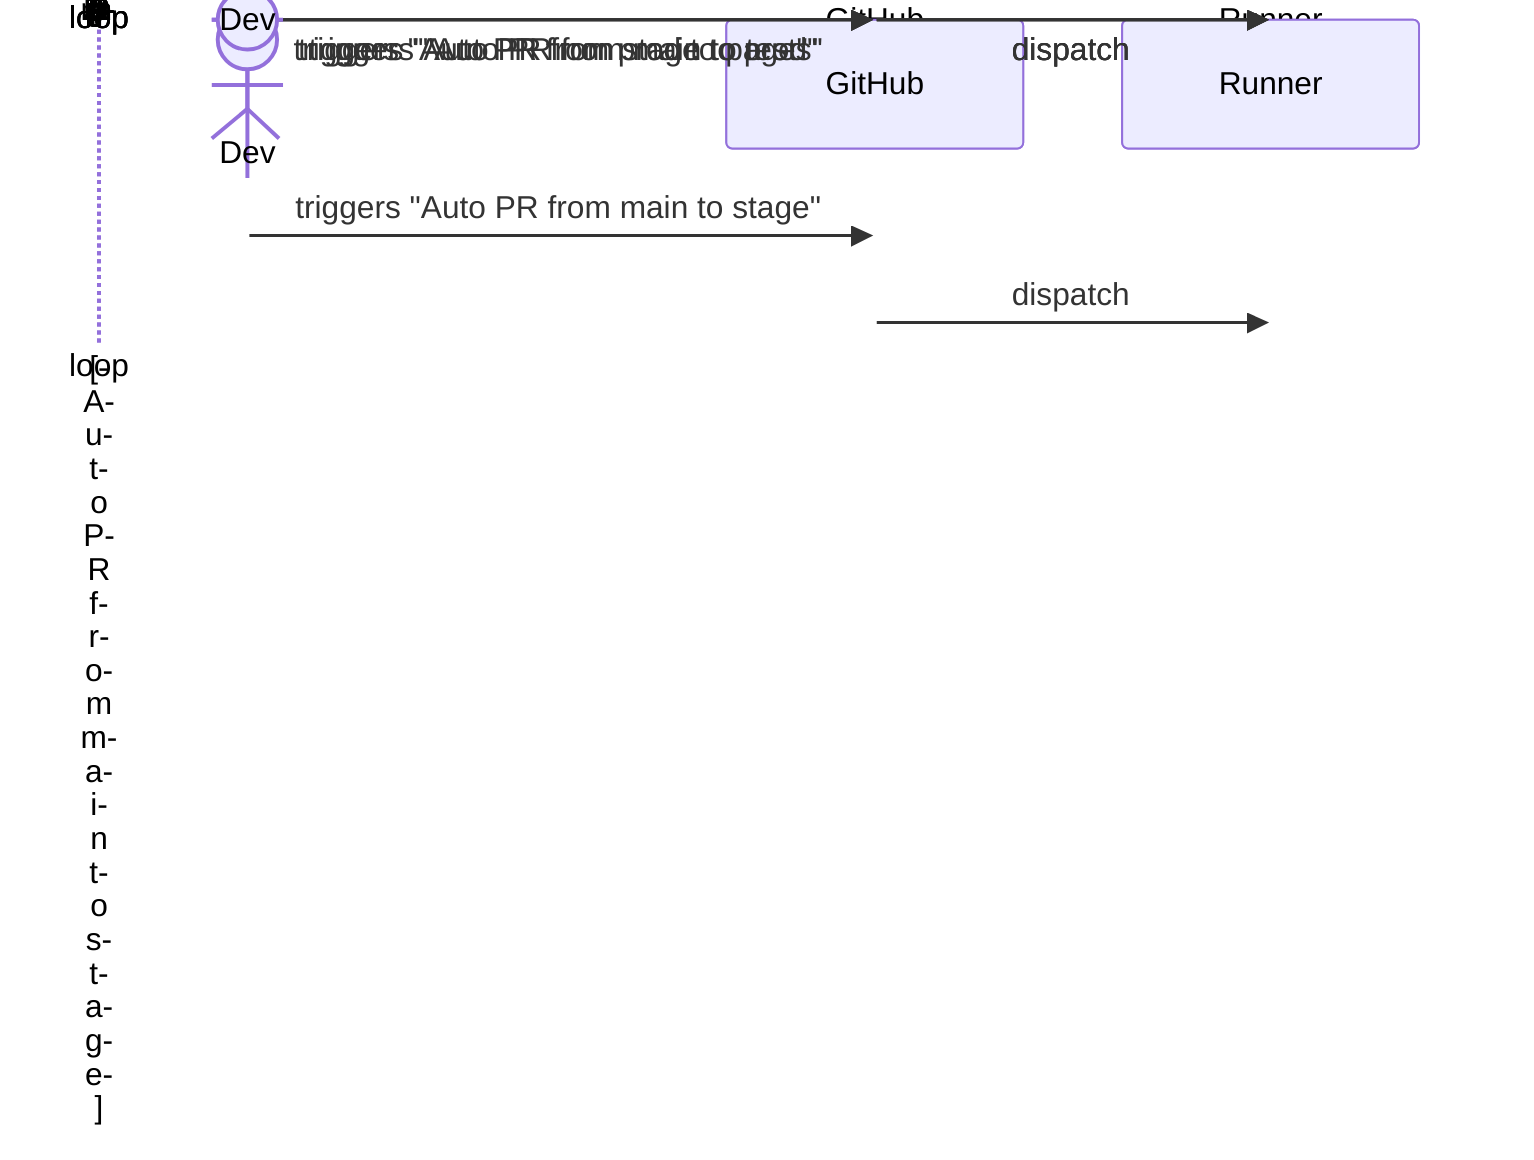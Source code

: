 sequenceDiagram
actor Dev
participant GitHub
participant Runner
Dev->>GitHub: triggers "Auto PR from main to stage"
GitHub->>Runner: dispatch
loop Auto PR from main to stage
end
Dev->>GitHub: triggers "Auto PR from main to test"
GitHub->>Runner: dispatch
loop Auto PR from main to test
end
Dev->>GitHub: triggers "Auto PR from prod to pages"
GitHub->>Runner: dispatch
loop Auto PR from prod to pages
end
Dev->>GitHub: triggers "Auto PR from stage to prod"
GitHub->>Runner: dispatch
loop Auto PR from stage to prod
end